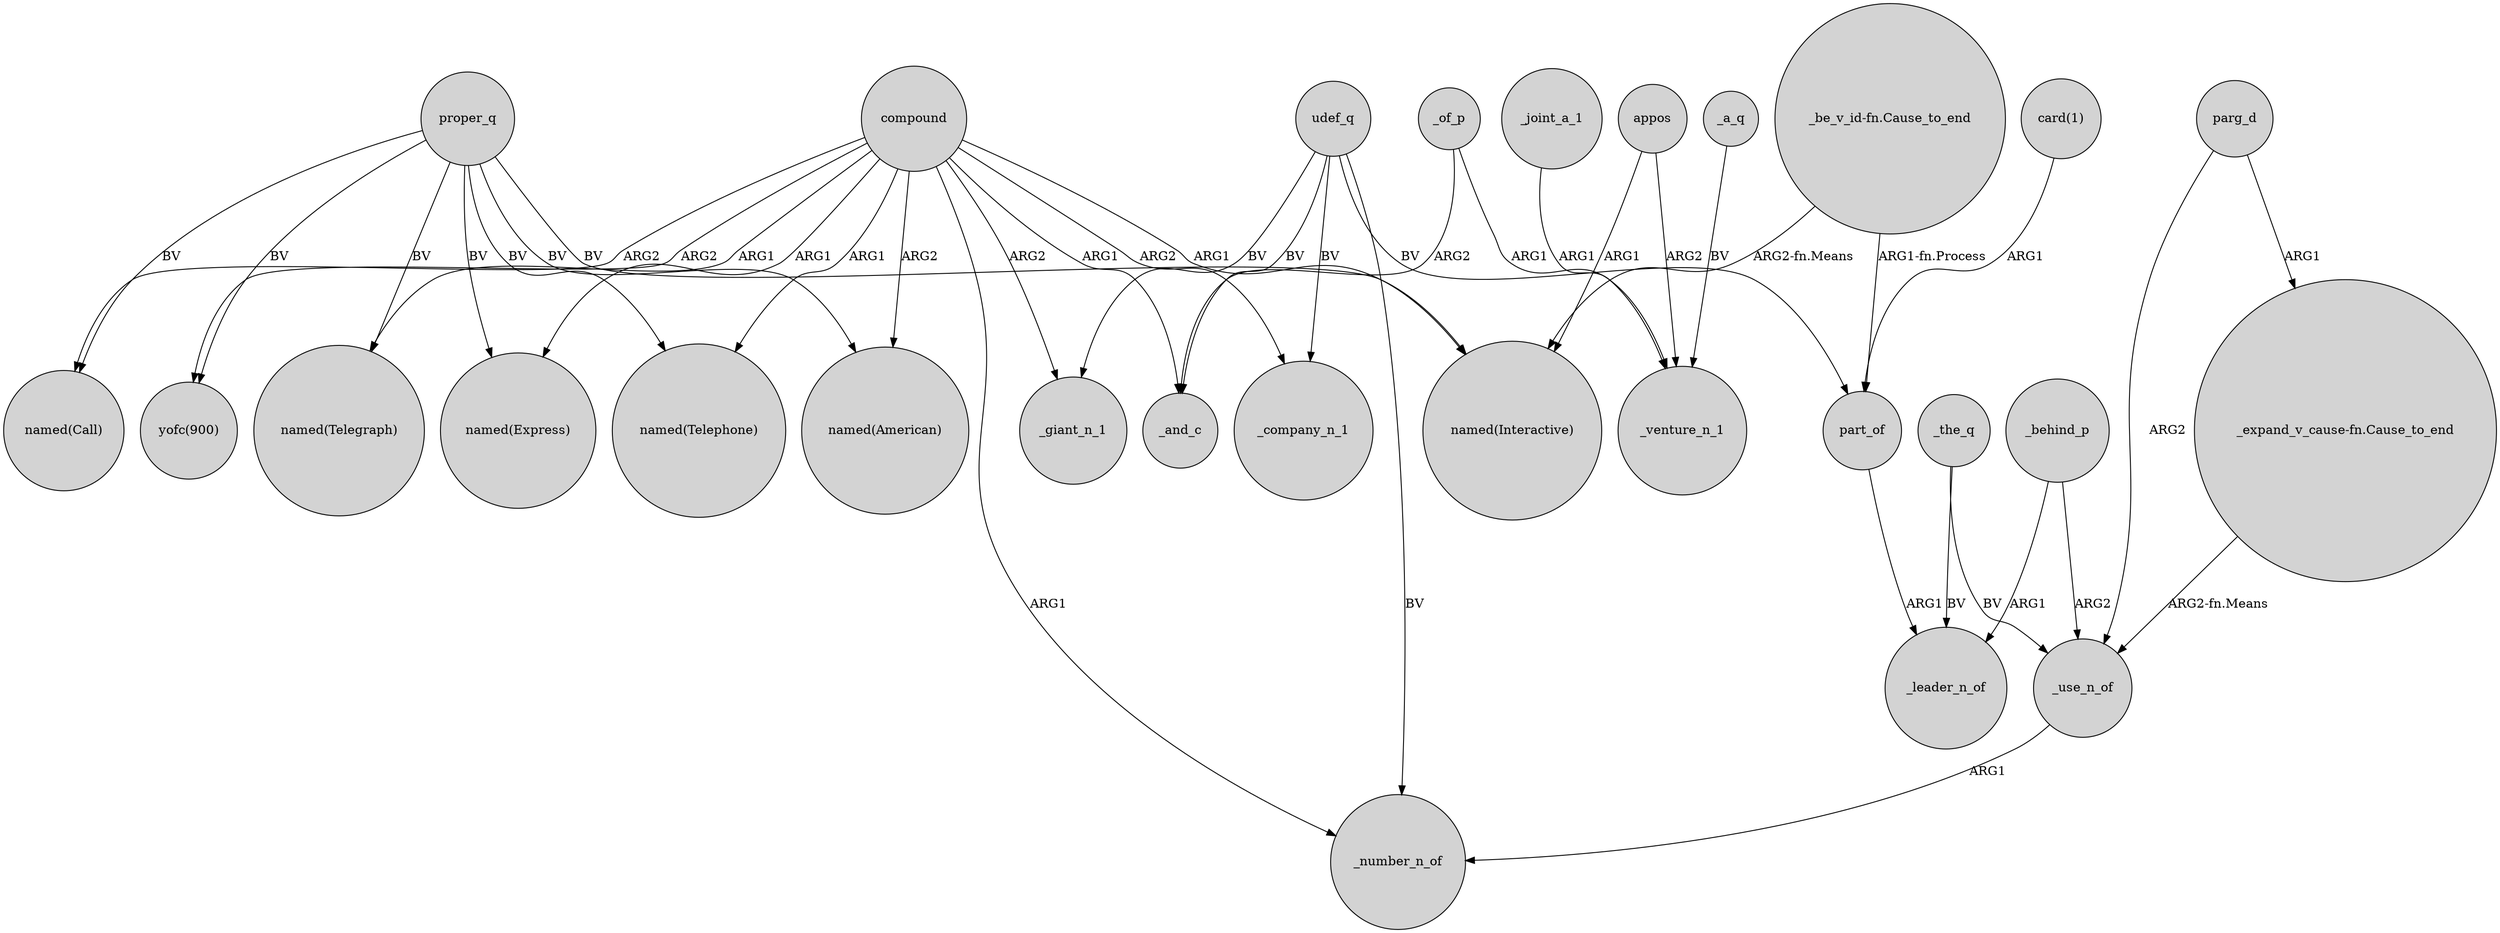digraph {
	node [shape=circle style=filled]
	compound -> _and_c [label=ARG1]
	compound -> _number_n_of [label=ARG1]
	_the_q -> _leader_n_of [label=BV]
	_the_q -> _use_n_of [label=BV]
	_of_p -> _and_c [label=ARG2]
	compound -> "named(Telegraph)" [label=ARG1]
	_joint_a_1 -> _venture_n_1 [label=ARG1]
	compound -> _giant_n_1 [label=ARG2]
	udef_q -> part_of [label=BV]
	compound -> _company_n_1 [label=ARG2]
	_behind_p -> _leader_n_of [label=ARG1]
	udef_q -> _company_n_1 [label=BV]
	proper_q -> "named(Interactive)" [label=BV]
	proper_q -> "named(Call)" [label=BV]
	proper_q -> "named(Express)" [label=BV]
	compound -> "named(Telephone)" [label=ARG1]
	udef_q -> _giant_n_1 [label=BV]
	udef_q -> _and_c [label=BV]
	proper_q -> "named(Telephone)" [label=BV]
	"card(1)" -> part_of [label=ARG1]
	compound -> "named(Interactive)" [label=ARG1]
	compound -> "yofc(900)" [label=ARG2]
	"_be_v_id-fn.Cause_to_end" -> part_of [label="ARG1-fn.Process"]
	compound -> "named(Call)" [label=ARG2]
	compound -> "named(Express)" [label=ARG1]
	"_expand_v_cause-fn.Cause_to_end" -> _use_n_of [label="ARG2-fn.Means"]
	udef_q -> _number_n_of [label=BV]
	proper_q -> "named(Telegraph)" [label=BV]
	_of_p -> _venture_n_1 [label=ARG1]
	_behind_p -> _use_n_of [label=ARG2]
	"_be_v_id-fn.Cause_to_end" -> "named(Interactive)" [label="ARG2-fn.Means"]
	compound -> "named(American)" [label=ARG2]
	parg_d -> _use_n_of [label=ARG2]
	appos -> _venture_n_1 [label=ARG2]
	appos -> "named(Interactive)" [label=ARG1]
	proper_q -> "yofc(900)" [label=BV]
	proper_q -> "named(American)" [label=BV]
	_a_q -> _venture_n_1 [label=BV]
	_use_n_of -> _number_n_of [label=ARG1]
	parg_d -> "_expand_v_cause-fn.Cause_to_end" [label=ARG1]
	part_of -> _leader_n_of [label=ARG1]
}
